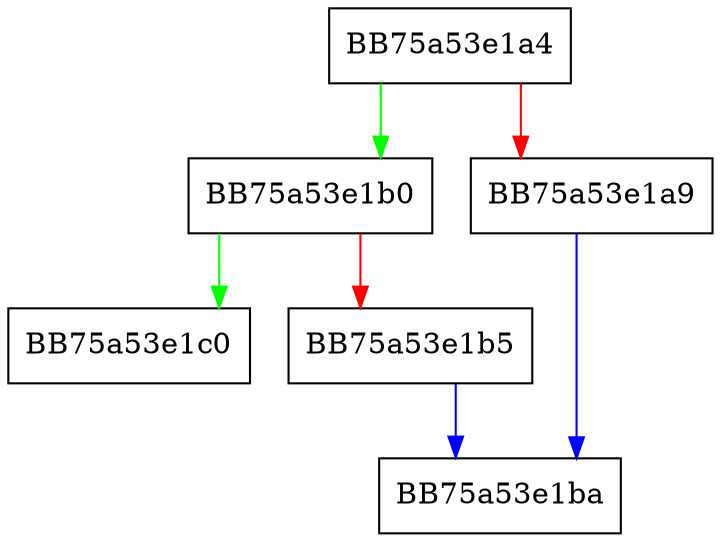 digraph _Do_ffnx {
  node [shape="box"];
  graph [splines=ortho];
  BB75a53e1a4 -> BB75a53e1b0 [color="green"];
  BB75a53e1a4 -> BB75a53e1a9 [color="red"];
  BB75a53e1a9 -> BB75a53e1ba [color="blue"];
  BB75a53e1b0 -> BB75a53e1c0 [color="green"];
  BB75a53e1b0 -> BB75a53e1b5 [color="red"];
  BB75a53e1b5 -> BB75a53e1ba [color="blue"];
}